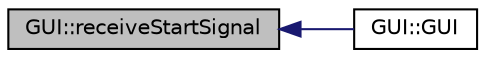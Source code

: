 digraph "GUI::receiveStartSignal"
{
  edge [fontname="Helvetica",fontsize="10",labelfontname="Helvetica",labelfontsize="10"];
  node [fontname="Helvetica",fontsize="10",shape=record];
  rankdir="LR";
  Node1 [label="GUI::receiveStartSignal",height=0.2,width=0.4,color="black", fillcolor="grey75", style="filled", fontcolor="black"];
  Node1 -> Node2 [dir="back",color="midnightblue",fontsize="10",style="solid",fontname="Helvetica"];
  Node2 [label="GUI::GUI",height=0.2,width=0.4,color="black", fillcolor="white", style="filled",URL="$class_g_u_i.html#a35d5fc00149b54cd5a44adf42c7aba80"];
}
